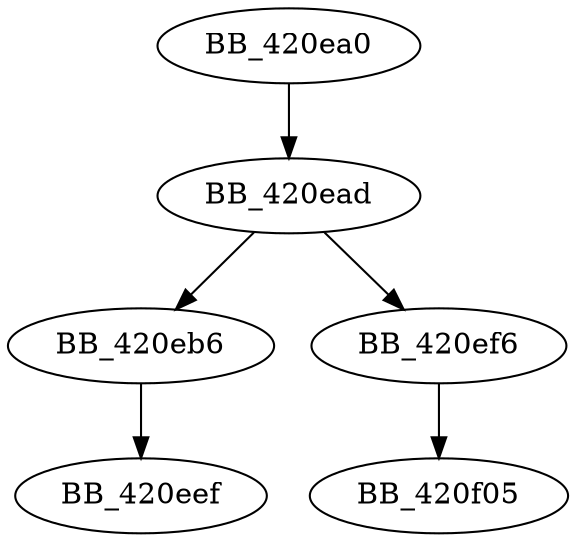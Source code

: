 DiGraph sub_420EA0{
BB_420ea0->BB_420ead
BB_420ead->BB_420eb6
BB_420ead->BB_420ef6
BB_420eb6->BB_420eef
BB_420ef6->BB_420f05
}
